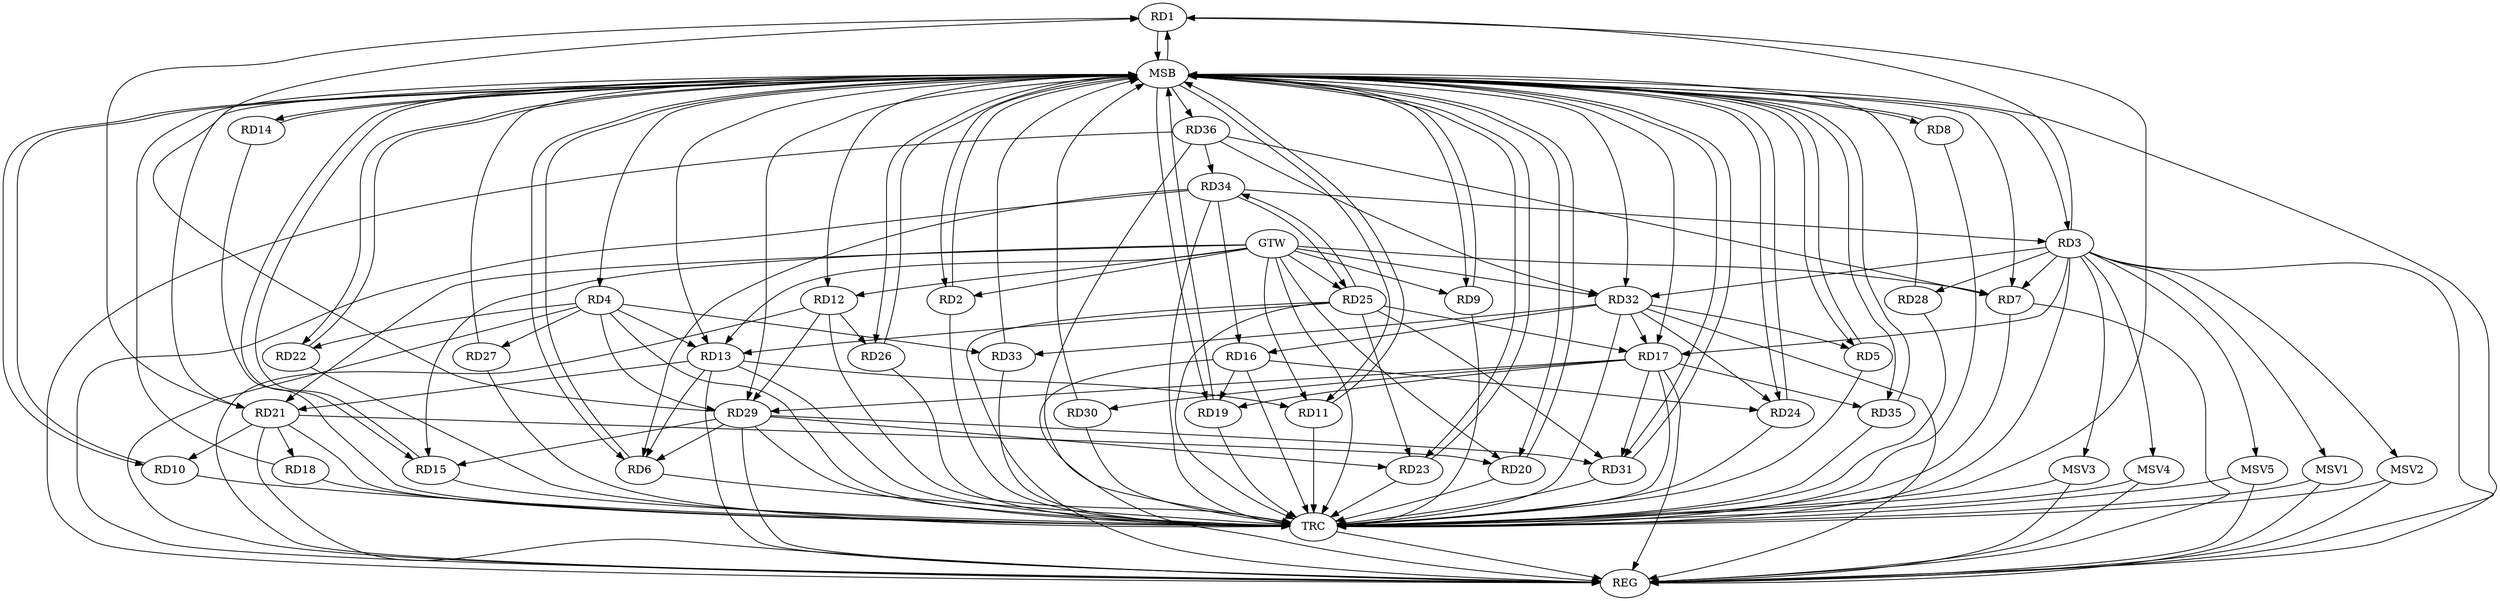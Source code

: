 strict digraph G {
  RD1 [ label="RD1" ];
  RD2 [ label="RD2" ];
  RD3 [ label="RD3" ];
  RD4 [ label="RD4" ];
  RD5 [ label="RD5" ];
  RD6 [ label="RD6" ];
  RD7 [ label="RD7" ];
  RD8 [ label="RD8" ];
  RD9 [ label="RD9" ];
  RD10 [ label="RD10" ];
  RD11 [ label="RD11" ];
  RD12 [ label="RD12" ];
  RD13 [ label="RD13" ];
  RD14 [ label="RD14" ];
  RD15 [ label="RD15" ];
  RD16 [ label="RD16" ];
  RD17 [ label="RD17" ];
  RD18 [ label="RD18" ];
  RD19 [ label="RD19" ];
  RD20 [ label="RD20" ];
  RD21 [ label="RD21" ];
  RD22 [ label="RD22" ];
  RD23 [ label="RD23" ];
  RD24 [ label="RD24" ];
  RD25 [ label="RD25" ];
  RD26 [ label="RD26" ];
  RD27 [ label="RD27" ];
  RD28 [ label="RD28" ];
  RD29 [ label="RD29" ];
  RD30 [ label="RD30" ];
  RD31 [ label="RD31" ];
  RD32 [ label="RD32" ];
  RD33 [ label="RD33" ];
  RD34 [ label="RD34" ];
  RD35 [ label="RD35" ];
  RD36 [ label="RD36" ];
  GTW [ label="GTW" ];
  REG [ label="REG" ];
  MSB [ label="MSB" ];
  TRC [ label="TRC" ];
  MSV1 [ label="MSV1" ];
  MSV2 [ label="MSV2" ];
  MSV3 [ label="MSV3" ];
  MSV4 [ label="MSV4" ];
  MSV5 [ label="MSV5" ];
  RD3 -> RD1;
  RD21 -> RD1;
  RD29 -> RD1;
  RD3 -> RD7;
  RD3 -> RD17;
  RD3 -> RD28;
  RD3 -> RD32;
  RD34 -> RD3;
  RD4 -> RD13;
  RD4 -> RD22;
  RD4 -> RD27;
  RD4 -> RD29;
  RD4 -> RD33;
  RD32 -> RD5;
  RD13 -> RD6;
  RD29 -> RD6;
  RD34 -> RD6;
  RD36 -> RD7;
  RD21 -> RD10;
  RD13 -> RD11;
  RD12 -> RD26;
  RD12 -> RD29;
  RD13 -> RD21;
  RD25 -> RD13;
  RD29 -> RD15;
  RD16 -> RD19;
  RD16 -> RD24;
  RD32 -> RD16;
  RD34 -> RD16;
  RD17 -> RD19;
  RD25 -> RD17;
  RD17 -> RD29;
  RD17 -> RD30;
  RD17 -> RD31;
  RD32 -> RD17;
  RD17 -> RD35;
  RD21 -> RD18;
  RD21 -> RD20;
  RD25 -> RD23;
  RD29 -> RD23;
  RD32 -> RD24;
  RD25 -> RD31;
  RD25 -> RD34;
  RD34 -> RD25;
  RD29 -> RD31;
  RD32 -> RD33;
  RD36 -> RD32;
  RD36 -> RD34;
  GTW -> RD13;
  GTW -> RD11;
  GTW -> RD15;
  GTW -> RD2;
  GTW -> RD20;
  GTW -> RD9;
  GTW -> RD21;
  GTW -> RD25;
  GTW -> RD12;
  GTW -> RD32;
  GTW -> RD7;
  RD3 -> REG;
  RD4 -> REG;
  RD7 -> REG;
  RD12 -> REG;
  RD13 -> REG;
  RD16 -> REG;
  RD17 -> REG;
  RD21 -> REG;
  RD25 -> REG;
  RD29 -> REG;
  RD32 -> REG;
  RD34 -> REG;
  RD36 -> REG;
  RD1 -> MSB;
  MSB -> RD21;
  MSB -> RD26;
  MSB -> RD31;
  MSB -> REG;
  RD2 -> MSB;
  MSB -> RD9;
  MSB -> RD11;
  MSB -> RD22;
  RD5 -> MSB;
  MSB -> RD12;
  MSB -> RD17;
  RD6 -> MSB;
  MSB -> RD8;
  MSB -> RD23;
  MSB -> RD24;
  RD8 -> MSB;
  MSB -> RD19;
  RD9 -> MSB;
  MSB -> RD2;
  MSB -> RD3;
  MSB -> RD36;
  RD10 -> MSB;
  MSB -> RD4;
  MSB -> RD15;
  MSB -> RD35;
  RD11 -> MSB;
  RD14 -> MSB;
  MSB -> RD10;
  RD15 -> MSB;
  MSB -> RD1;
  RD18 -> MSB;
  MSB -> RD6;
  MSB -> RD32;
  RD19 -> MSB;
  MSB -> RD20;
  RD20 -> MSB;
  MSB -> RD5;
  MSB -> RD13;
  RD22 -> MSB;
  RD23 -> MSB;
  MSB -> RD14;
  RD24 -> MSB;
  RD26 -> MSB;
  MSB -> RD7;
  RD27 -> MSB;
  MSB -> RD29;
  RD28 -> MSB;
  RD30 -> MSB;
  RD31 -> MSB;
  RD33 -> MSB;
  RD35 -> MSB;
  RD1 -> TRC;
  RD2 -> TRC;
  RD3 -> TRC;
  RD4 -> TRC;
  RD5 -> TRC;
  RD6 -> TRC;
  RD7 -> TRC;
  RD8 -> TRC;
  RD9 -> TRC;
  RD10 -> TRC;
  RD11 -> TRC;
  RD12 -> TRC;
  RD13 -> TRC;
  RD14 -> TRC;
  RD15 -> TRC;
  RD16 -> TRC;
  RD17 -> TRC;
  RD18 -> TRC;
  RD19 -> TRC;
  RD20 -> TRC;
  RD21 -> TRC;
  RD22 -> TRC;
  RD23 -> TRC;
  RD24 -> TRC;
  RD25 -> TRC;
  RD26 -> TRC;
  RD27 -> TRC;
  RD28 -> TRC;
  RD29 -> TRC;
  RD30 -> TRC;
  RD31 -> TRC;
  RD32 -> TRC;
  RD33 -> TRC;
  RD34 -> TRC;
  RD35 -> TRC;
  RD36 -> TRC;
  GTW -> TRC;
  TRC -> REG;
  RD3 -> MSV1;
  RD3 -> MSV2;
  RD3 -> MSV3;
  RD3 -> MSV4;
  RD3 -> MSV5;
  MSV1 -> REG;
  MSV1 -> TRC;
  MSV2 -> REG;
  MSV2 -> TRC;
  MSV3 -> REG;
  MSV3 -> TRC;
  MSV4 -> REG;
  MSV4 -> TRC;
  MSV5 -> REG;
  MSV5 -> TRC;
}
